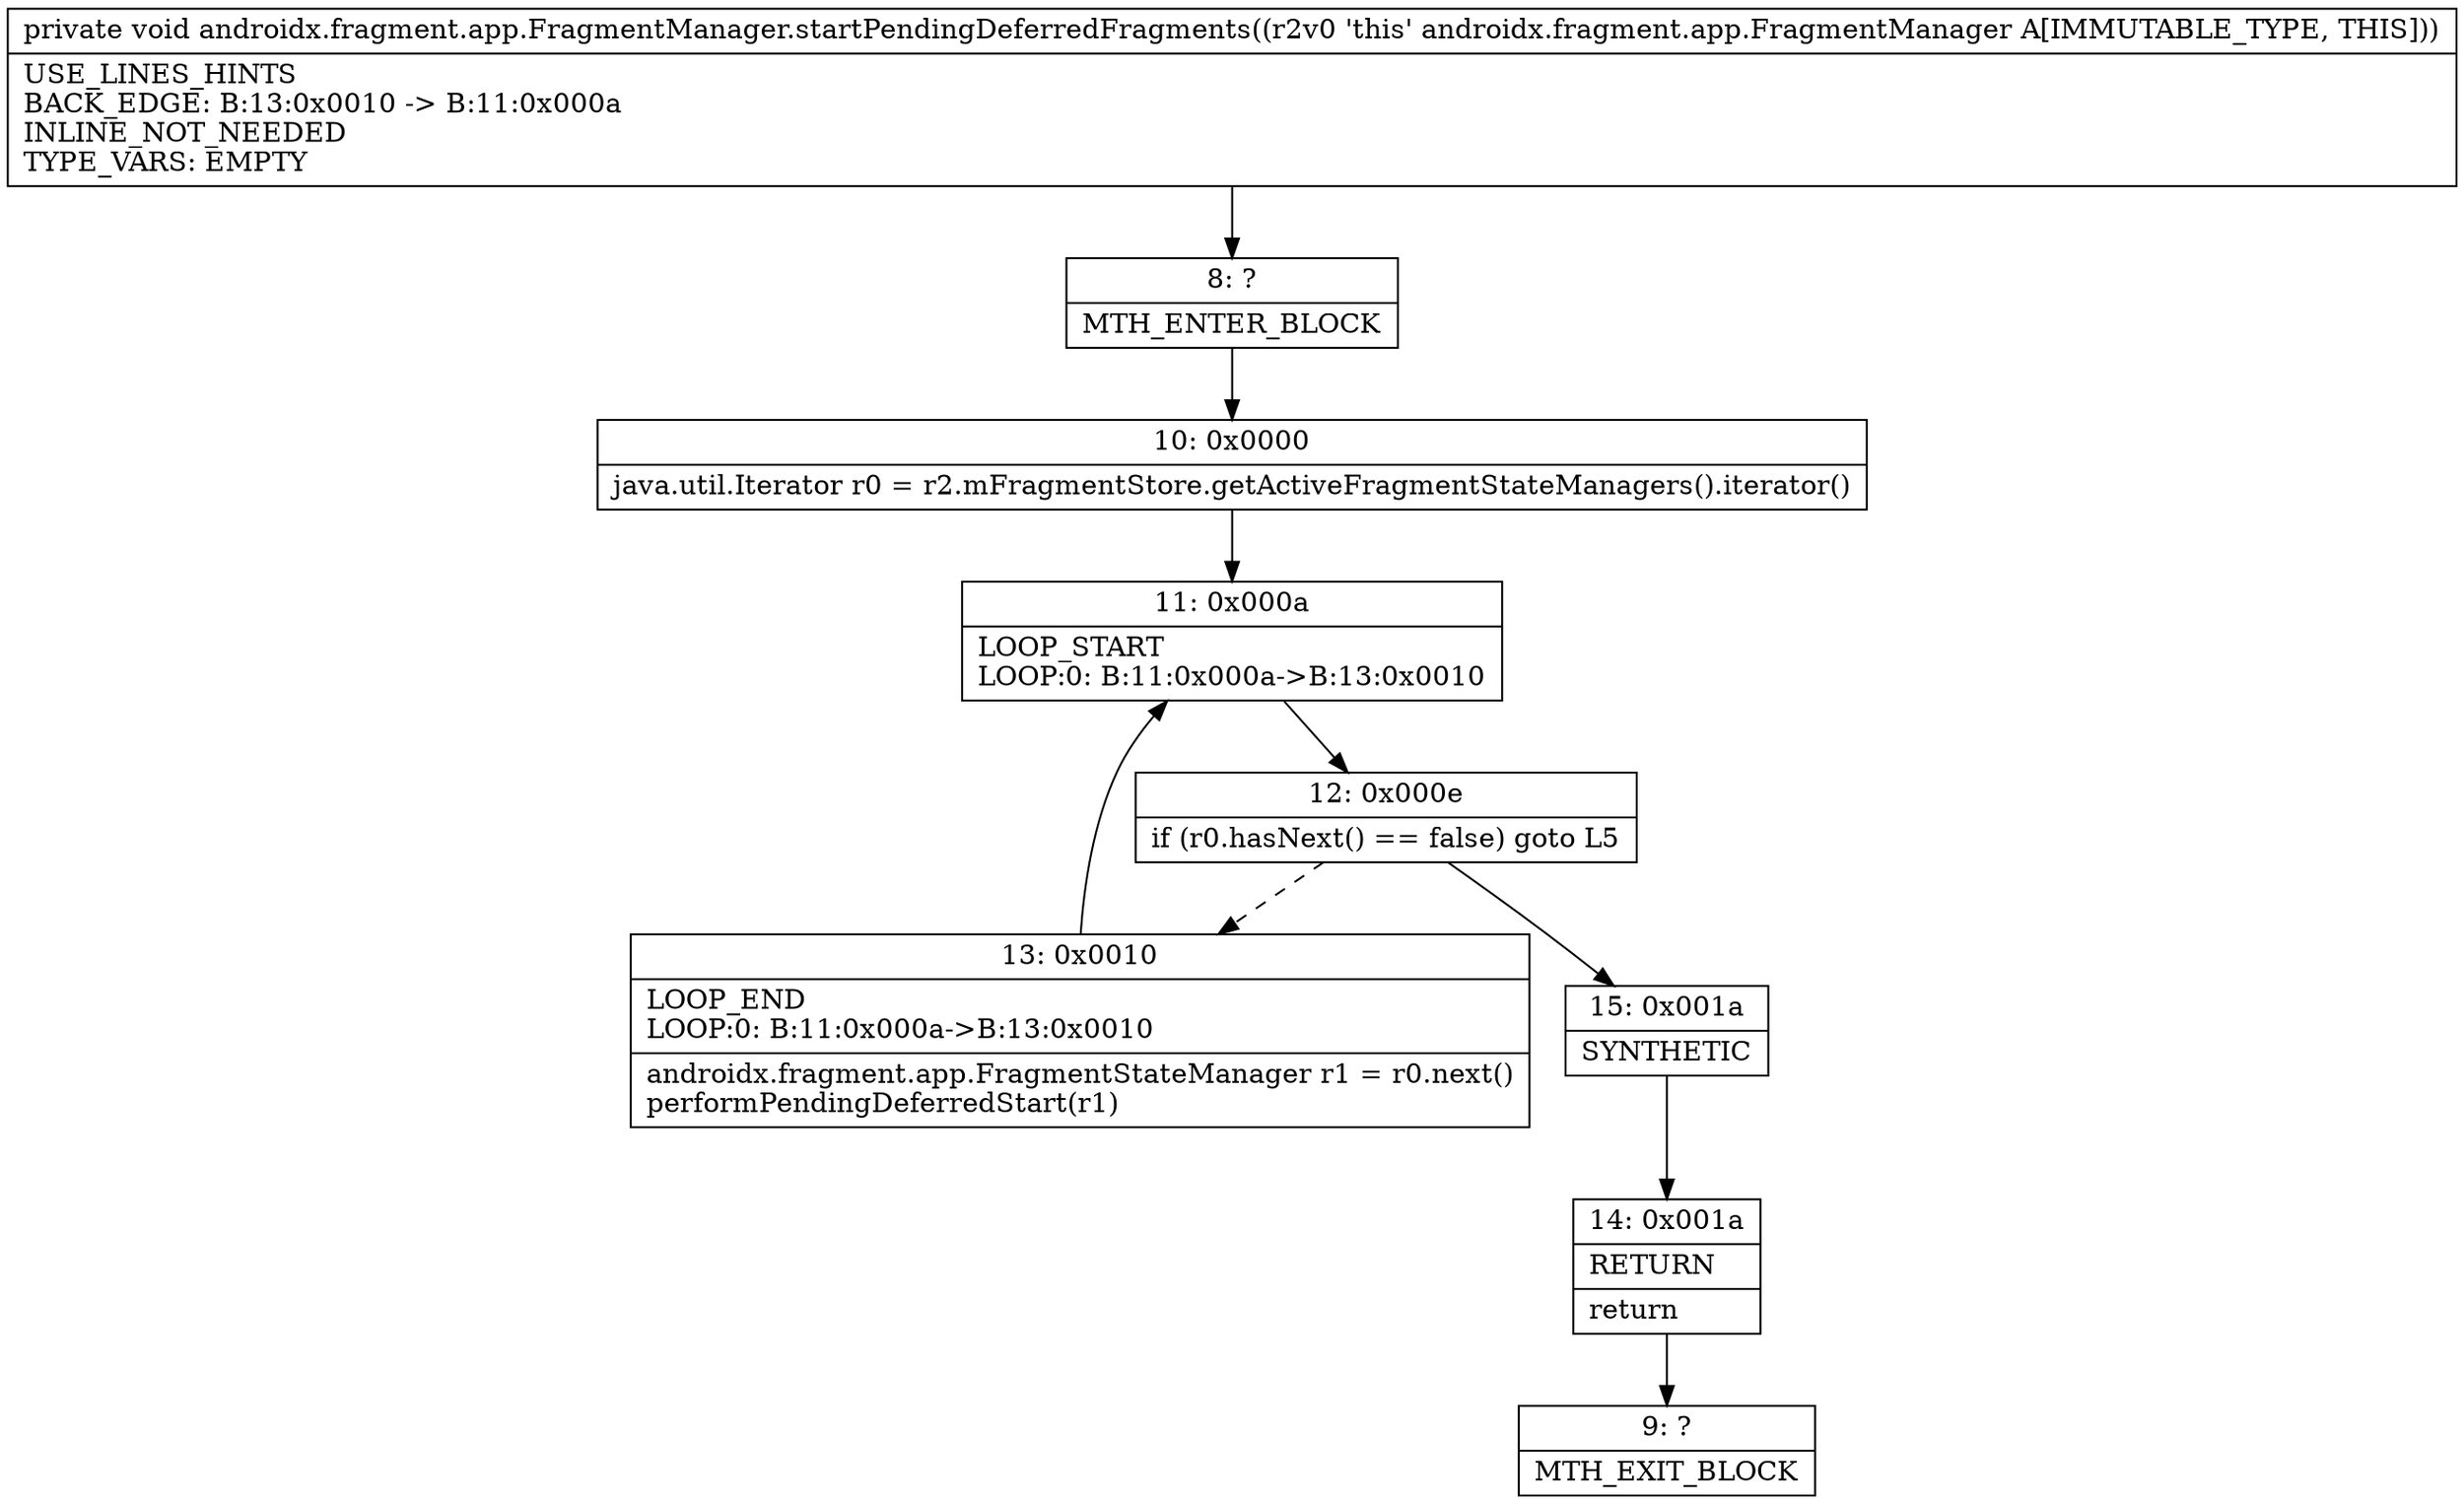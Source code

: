 digraph "CFG forandroidx.fragment.app.FragmentManager.startPendingDeferredFragments()V" {
Node_8 [shape=record,label="{8\:\ ?|MTH_ENTER_BLOCK\l}"];
Node_10 [shape=record,label="{10\:\ 0x0000|java.util.Iterator r0 = r2.mFragmentStore.getActiveFragmentStateManagers().iterator()\l}"];
Node_11 [shape=record,label="{11\:\ 0x000a|LOOP_START\lLOOP:0: B:11:0x000a\-\>B:13:0x0010\l}"];
Node_12 [shape=record,label="{12\:\ 0x000e|if (r0.hasNext() == false) goto L5\l}"];
Node_13 [shape=record,label="{13\:\ 0x0010|LOOP_END\lLOOP:0: B:11:0x000a\-\>B:13:0x0010\l|androidx.fragment.app.FragmentStateManager r1 = r0.next()\lperformPendingDeferredStart(r1)\l}"];
Node_15 [shape=record,label="{15\:\ 0x001a|SYNTHETIC\l}"];
Node_14 [shape=record,label="{14\:\ 0x001a|RETURN\l|return\l}"];
Node_9 [shape=record,label="{9\:\ ?|MTH_EXIT_BLOCK\l}"];
MethodNode[shape=record,label="{private void androidx.fragment.app.FragmentManager.startPendingDeferredFragments((r2v0 'this' androidx.fragment.app.FragmentManager A[IMMUTABLE_TYPE, THIS]))  | USE_LINES_HINTS\lBACK_EDGE: B:13:0x0010 \-\> B:11:0x000a\lINLINE_NOT_NEEDED\lTYPE_VARS: EMPTY\l}"];
MethodNode -> Node_8;Node_8 -> Node_10;
Node_10 -> Node_11;
Node_11 -> Node_12;
Node_12 -> Node_13[style=dashed];
Node_12 -> Node_15;
Node_13 -> Node_11;
Node_15 -> Node_14;
Node_14 -> Node_9;
}

